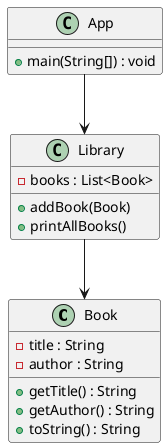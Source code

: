 @startuml
class Book {
  - title : String
  - author : String
  + getTitle() : String
  + getAuthor() : String
  + toString() : String
}

class Library {
  - books : List<Book>
  + addBook(Book)
  + printAllBooks()
}

class App {
  + main(String[]) : void
}

App --> Library
Library --> Book
@enduml
